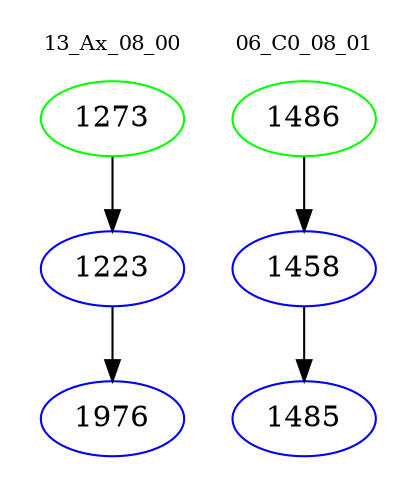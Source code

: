 digraph{
subgraph cluster_0 {
color = white
label = "13_Ax_08_00";
fontsize=10;
T0_1273 [label="1273", color="green"]
T0_1273 -> T0_1223 [color="black"]
T0_1223 [label="1223", color="blue"]
T0_1223 -> T0_1976 [color="black"]
T0_1976 [label="1976", color="blue"]
}
subgraph cluster_1 {
color = white
label = "06_C0_08_01";
fontsize=10;
T1_1486 [label="1486", color="green"]
T1_1486 -> T1_1458 [color="black"]
T1_1458 [label="1458", color="blue"]
T1_1458 -> T1_1485 [color="black"]
T1_1485 [label="1485", color="blue"]
}
}
